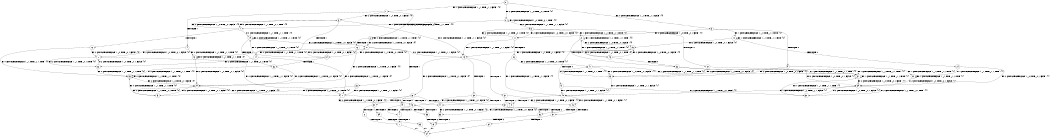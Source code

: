 digraph BCG {
size = "7, 10.5";
center = TRUE;
node [shape = circle];
0 [peripheries = 2];
0 -> 1 [label = "EX !1 !ATOMIC_EXCH_BRANCH (1, +1, TRUE, +1, 1, FALSE) !{0}"];
0 -> 2 [label = "EX !2 !ATOMIC_EXCH_BRANCH (1, +0, TRUE, +0, 1, TRUE) !{0}"];
0 -> 3 [label = "EX !0 !ATOMIC_EXCH_BRANCH (1, +1, TRUE, +1, 1, FALSE) !{0}"];
1 -> 4 [label = "TERMINATE !1"];
1 -> 5 [label = "EX !2 !ATOMIC_EXCH_BRANCH (1, +0, TRUE, +0, 1, FALSE) !{0}"];
1 -> 6 [label = "EX !0 !ATOMIC_EXCH_BRANCH (1, +1, TRUE, +1, 1, TRUE) !{0}"];
2 -> 7 [label = "EX !1 !ATOMIC_EXCH_BRANCH (1, +1, TRUE, +1, 1, FALSE) !{0}"];
2 -> 8 [label = "EX !0 !ATOMIC_EXCH_BRANCH (1, +1, TRUE, +1, 1, FALSE) !{0}"];
2 -> 2 [label = "EX !2 !ATOMIC_EXCH_BRANCH (1, +0, TRUE, +0, 1, TRUE) !{0}"];
3 -> 9 [label = "TERMINATE !0"];
3 -> 10 [label = "EX !1 !ATOMIC_EXCH_BRANCH (1, +1, TRUE, +1, 1, TRUE) !{0}"];
3 -> 11 [label = "EX !2 !ATOMIC_EXCH_BRANCH (1, +0, TRUE, +0, 1, FALSE) !{0}"];
4 -> 12 [label = "EX !2 !ATOMIC_EXCH_BRANCH (1, +0, TRUE, +0, 1, FALSE) !{0}"];
4 -> 13 [label = "EX !0 !ATOMIC_EXCH_BRANCH (1, +1, TRUE, +1, 1, TRUE) !{0}"];
5 -> 14 [label = "TERMINATE !1"];
5 -> 15 [label = "EX !0 !ATOMIC_EXCH_BRANCH (1, +1, TRUE, +1, 1, FALSE) !{0}"];
5 -> 7 [label = "EX !2 !ATOMIC_EXCH_BRANCH (1, +1, TRUE, +0, 1, TRUE) !{0}"];
6 -> 16 [label = "TERMINATE !1"];
6 -> 17 [label = "EX !2 !ATOMIC_EXCH_BRANCH (1, +0, TRUE, +0, 1, FALSE) !{0}"];
6 -> 6 [label = "EX !0 !ATOMIC_EXCH_BRANCH (1, +1, TRUE, +1, 1, TRUE) !{0}"];
7 -> 18 [label = "TERMINATE !1"];
7 -> 19 [label = "EX !0 !ATOMIC_EXCH_BRANCH (1, +1, TRUE, +1, 1, TRUE) !{0}"];
7 -> 5 [label = "EX !2 !ATOMIC_EXCH_BRANCH (1, +0, TRUE, +0, 1, FALSE) !{0}"];
8 -> 20 [label = "TERMINATE !0"];
8 -> 21 [label = "EX !1 !ATOMIC_EXCH_BRANCH (1, +1, TRUE, +1, 1, TRUE) !{0}"];
8 -> 11 [label = "EX !2 !ATOMIC_EXCH_BRANCH (1, +0, TRUE, +0, 1, FALSE) !{0}"];
9 -> 22 [label = "EX !1 !ATOMIC_EXCH_BRANCH (1, +1, TRUE, +1, 1, TRUE) !{1}"];
9 -> 23 [label = "EX !2 !ATOMIC_EXCH_BRANCH (1, +0, TRUE, +0, 1, FALSE) !{1}"];
10 -> 24 [label = "TERMINATE !0"];
10 -> 25 [label = "EX !2 !ATOMIC_EXCH_BRANCH (1, +0, TRUE, +0, 1, FALSE) !{0}"];
10 -> 10 [label = "EX !1 !ATOMIC_EXCH_BRANCH (1, +1, TRUE, +1, 1, TRUE) !{0}"];
11 -> 26 [label = "TERMINATE !0"];
11 -> 15 [label = "EX !1 !ATOMIC_EXCH_BRANCH (1, +1, TRUE, +1, 1, FALSE) !{0}"];
11 -> 8 [label = "EX !2 !ATOMIC_EXCH_BRANCH (1, +1, TRUE, +0, 1, TRUE) !{0}"];
12 -> 27 [label = "EX !0 !ATOMIC_EXCH_BRANCH (1, +1, TRUE, +1, 1, FALSE) !{0}"];
12 -> 28 [label = "EX !2 !ATOMIC_EXCH_BRANCH (1, +1, TRUE, +0, 1, TRUE) !{0}"];
13 -> 29 [label = "EX !2 !ATOMIC_EXCH_BRANCH (1, +0, TRUE, +0, 1, FALSE) !{0}"];
13 -> 13 [label = "EX !0 !ATOMIC_EXCH_BRANCH (1, +1, TRUE, +1, 1, TRUE) !{0}"];
14 -> 27 [label = "EX !0 !ATOMIC_EXCH_BRANCH (1, +1, TRUE, +1, 1, FALSE) !{0}"];
14 -> 28 [label = "EX !2 !ATOMIC_EXCH_BRANCH (1, +1, TRUE, +0, 1, TRUE) !{0}"];
15 -> 30 [label = "TERMINATE !1"];
15 -> 31 [label = "TERMINATE !0"];
15 -> 32 [label = "EX !2 !ATOMIC_EXCH_BRANCH (1, +1, TRUE, +0, 1, FALSE) !{0}"];
16 -> 29 [label = "EX !2 !ATOMIC_EXCH_BRANCH (1, +0, TRUE, +0, 1, FALSE) !{0}"];
16 -> 13 [label = "EX !0 !ATOMIC_EXCH_BRANCH (1, +1, TRUE, +1, 1, TRUE) !{0}"];
17 -> 33 [label = "TERMINATE !1"];
17 -> 34 [label = "EX !2 !ATOMIC_EXCH_BRANCH (1, +1, TRUE, +0, 1, TRUE) !{0}"];
17 -> 15 [label = "EX !0 !ATOMIC_EXCH_BRANCH (1, +1, TRUE, +1, 1, FALSE) !{0}"];
18 -> 35 [label = "EX !0 !ATOMIC_EXCH_BRANCH (1, +1, TRUE, +1, 1, TRUE) !{0}"];
18 -> 12 [label = "EX !2 !ATOMIC_EXCH_BRANCH (1, +0, TRUE, +0, 1, FALSE) !{0}"];
19 -> 36 [label = "TERMINATE !1"];
19 -> 17 [label = "EX !2 !ATOMIC_EXCH_BRANCH (1, +0, TRUE, +0, 1, FALSE) !{0}"];
19 -> 19 [label = "EX !0 !ATOMIC_EXCH_BRANCH (1, +1, TRUE, +1, 1, TRUE) !{0}"];
20 -> 37 [label = "EX !1 !ATOMIC_EXCH_BRANCH (1, +1, TRUE, +1, 1, TRUE) !{1}"];
20 -> 23 [label = "EX !2 !ATOMIC_EXCH_BRANCH (1, +0, TRUE, +0, 1, FALSE) !{1}"];
21 -> 38 [label = "TERMINATE !0"];
21 -> 25 [label = "EX !2 !ATOMIC_EXCH_BRANCH (1, +0, TRUE, +0, 1, FALSE) !{0}"];
21 -> 21 [label = "EX !1 !ATOMIC_EXCH_BRANCH (1, +1, TRUE, +1, 1, TRUE) !{0}"];
22 -> 39 [label = "EX !2 !ATOMIC_EXCH_BRANCH (1, +0, TRUE, +0, 1, FALSE) !{1}"];
22 -> 22 [label = "EX !1 !ATOMIC_EXCH_BRANCH (1, +1, TRUE, +1, 1, TRUE) !{1}"];
23 -> 40 [label = "EX !1 !ATOMIC_EXCH_BRANCH (1, +1, TRUE, +1, 1, FALSE) !{1}"];
23 -> 41 [label = "EX !2 !ATOMIC_EXCH_BRANCH (1, +1, TRUE, +0, 1, TRUE) !{1}"];
24 -> 39 [label = "EX !2 !ATOMIC_EXCH_BRANCH (1, +0, TRUE, +0, 1, FALSE) !{1}"];
24 -> 22 [label = "EX !1 !ATOMIC_EXCH_BRANCH (1, +1, TRUE, +1, 1, TRUE) !{1}"];
25 -> 42 [label = "TERMINATE !0"];
25 -> 43 [label = "EX !2 !ATOMIC_EXCH_BRANCH (1, +1, TRUE, +0, 1, TRUE) !{0}"];
25 -> 15 [label = "EX !1 !ATOMIC_EXCH_BRANCH (1, +1, TRUE, +1, 1, FALSE) !{0}"];
26 -> 40 [label = "EX !1 !ATOMIC_EXCH_BRANCH (1, +1, TRUE, +1, 1, FALSE) !{1}"];
26 -> 41 [label = "EX !2 !ATOMIC_EXCH_BRANCH (1, +1, TRUE, +0, 1, TRUE) !{1}"];
27 -> 44 [label = "TERMINATE !0"];
27 -> 45 [label = "EX !2 !ATOMIC_EXCH_BRANCH (1, +1, TRUE, +0, 1, FALSE) !{0}"];
28 -> 35 [label = "EX !0 !ATOMIC_EXCH_BRANCH (1, +1, TRUE, +1, 1, TRUE) !{0}"];
28 -> 12 [label = "EX !2 !ATOMIC_EXCH_BRANCH (1, +0, TRUE, +0, 1, FALSE) !{0}"];
29 -> 46 [label = "EX !2 !ATOMIC_EXCH_BRANCH (1, +1, TRUE, +0, 1, TRUE) !{0}"];
29 -> 27 [label = "EX !0 !ATOMIC_EXCH_BRANCH (1, +1, TRUE, +1, 1, FALSE) !{0}"];
30 -> 44 [label = "TERMINATE !0"];
30 -> 45 [label = "EX !2 !ATOMIC_EXCH_BRANCH (1, +1, TRUE, +0, 1, FALSE) !{0}"];
31 -> 47 [label = "TERMINATE !1"];
31 -> 48 [label = "EX !2 !ATOMIC_EXCH_BRANCH (1, +1, TRUE, +0, 1, FALSE) !{1}"];
32 -> 49 [label = "TERMINATE !1"];
32 -> 50 [label = "TERMINATE !2"];
32 -> 51 [label = "TERMINATE !0"];
33 -> 46 [label = "EX !2 !ATOMIC_EXCH_BRANCH (1, +1, TRUE, +0, 1, TRUE) !{0}"];
33 -> 27 [label = "EX !0 !ATOMIC_EXCH_BRANCH (1, +1, TRUE, +1, 1, FALSE) !{0}"];
34 -> 36 [label = "TERMINATE !1"];
34 -> 17 [label = "EX !2 !ATOMIC_EXCH_BRANCH (1, +0, TRUE, +0, 1, FALSE) !{0}"];
34 -> 19 [label = "EX !0 !ATOMIC_EXCH_BRANCH (1, +1, TRUE, +1, 1, TRUE) !{0}"];
35 -> 29 [label = "EX !2 !ATOMIC_EXCH_BRANCH (1, +0, TRUE, +0, 1, FALSE) !{0}"];
35 -> 35 [label = "EX !0 !ATOMIC_EXCH_BRANCH (1, +1, TRUE, +1, 1, TRUE) !{0}"];
36 -> 29 [label = "EX !2 !ATOMIC_EXCH_BRANCH (1, +0, TRUE, +0, 1, FALSE) !{0}"];
36 -> 35 [label = "EX !0 !ATOMIC_EXCH_BRANCH (1, +1, TRUE, +1, 1, TRUE) !{0}"];
37 -> 39 [label = "EX !2 !ATOMIC_EXCH_BRANCH (1, +0, TRUE, +0, 1, FALSE) !{1}"];
37 -> 37 [label = "EX !1 !ATOMIC_EXCH_BRANCH (1, +1, TRUE, +1, 1, TRUE) !{1}"];
38 -> 39 [label = "EX !2 !ATOMIC_EXCH_BRANCH (1, +0, TRUE, +0, 1, FALSE) !{1}"];
38 -> 37 [label = "EX !1 !ATOMIC_EXCH_BRANCH (1, +1, TRUE, +1, 1, TRUE) !{1}"];
39 -> 52 [label = "EX !2 !ATOMIC_EXCH_BRANCH (1, +1, TRUE, +0, 1, TRUE) !{1}"];
39 -> 40 [label = "EX !1 !ATOMIC_EXCH_BRANCH (1, +1, TRUE, +1, 1, FALSE) !{1}"];
40 -> 47 [label = "TERMINATE !1"];
40 -> 48 [label = "EX !2 !ATOMIC_EXCH_BRANCH (1, +1, TRUE, +0, 1, FALSE) !{1}"];
41 -> 37 [label = "EX !1 !ATOMIC_EXCH_BRANCH (1, +1, TRUE, +1, 1, TRUE) !{1}"];
41 -> 23 [label = "EX !2 !ATOMIC_EXCH_BRANCH (1, +0, TRUE, +0, 1, FALSE) !{1}"];
42 -> 52 [label = "EX !2 !ATOMIC_EXCH_BRANCH (1, +1, TRUE, +0, 1, TRUE) !{1}"];
42 -> 40 [label = "EX !1 !ATOMIC_EXCH_BRANCH (1, +1, TRUE, +1, 1, FALSE) !{1}"];
43 -> 38 [label = "TERMINATE !0"];
43 -> 25 [label = "EX !2 !ATOMIC_EXCH_BRANCH (1, +0, TRUE, +0, 1, FALSE) !{0}"];
43 -> 21 [label = "EX !1 !ATOMIC_EXCH_BRANCH (1, +1, TRUE, +1, 1, TRUE) !{0}"];
44 -> 53 [label = "EX !2 !ATOMIC_EXCH_BRANCH (1, +1, TRUE, +0, 1, FALSE) !{2}"];
45 -> 54 [label = "TERMINATE !2"];
45 -> 55 [label = "TERMINATE !0"];
46 -> 29 [label = "EX !2 !ATOMIC_EXCH_BRANCH (1, +0, TRUE, +0, 1, FALSE) !{0}"];
46 -> 35 [label = "EX !0 !ATOMIC_EXCH_BRANCH (1, +1, TRUE, +1, 1, TRUE) !{0}"];
47 -> 53 [label = "EX !2 !ATOMIC_EXCH_BRANCH (1, +1, TRUE, +0, 1, FALSE) !{2}"];
48 -> 56 [label = "TERMINATE !1"];
48 -> 57 [label = "TERMINATE !2"];
49 -> 54 [label = "TERMINATE !2"];
49 -> 55 [label = "TERMINATE !0"];
50 -> 58 [label = "TERMINATE !1"];
50 -> 59 [label = "TERMINATE !0"];
51 -> 56 [label = "TERMINATE !1"];
51 -> 57 [label = "TERMINATE !2"];
52 -> 39 [label = "EX !2 !ATOMIC_EXCH_BRANCH (1, +0, TRUE, +0, 1, FALSE) !{1}"];
52 -> 37 [label = "EX !1 !ATOMIC_EXCH_BRANCH (1, +1, TRUE, +1, 1, TRUE) !{1}"];
53 -> 60 [label = "TERMINATE !2"];
54 -> 61 [label = "TERMINATE !0"];
55 -> 60 [label = "TERMINATE !2"];
56 -> 60 [label = "TERMINATE !2"];
57 -> 62 [label = "TERMINATE !1"];
58 -> 61 [label = "TERMINATE !0"];
59 -> 63 [label = "TERMINATE !1"];
60 -> 64 [label = "exit"];
61 -> 64 [label = "exit"];
62 -> 64 [label = "exit"];
63 -> 64 [label = "exit"];
}
